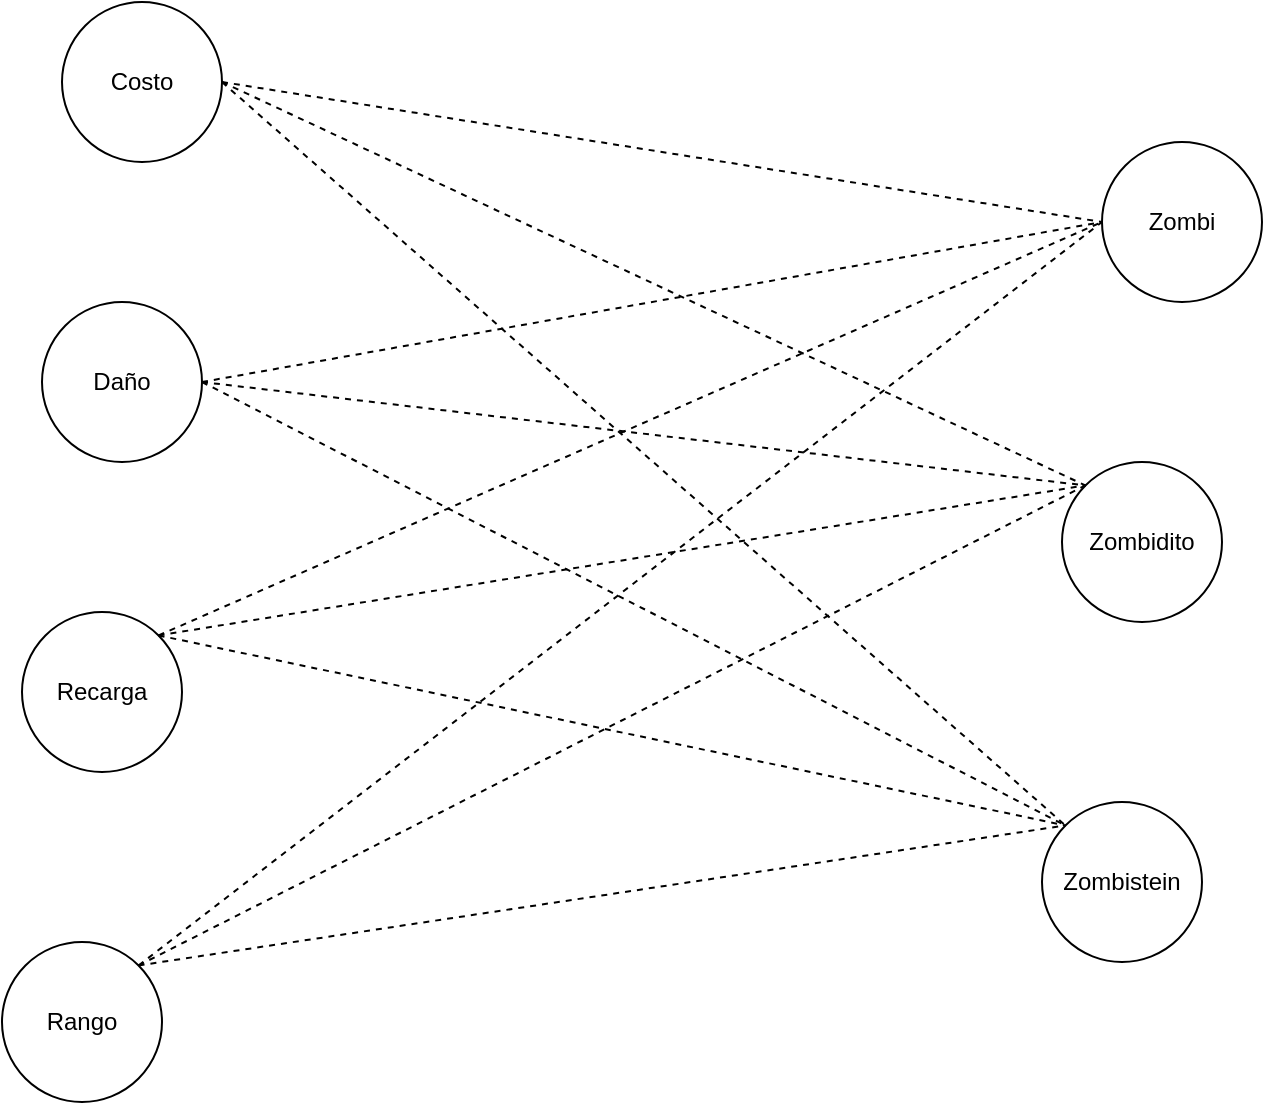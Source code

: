 <mxfile version="26.0.16">
  <diagram name="Página-1" id="N52oSTAf-MjPNaZFpWv6">
    <mxGraphModel dx="1489" dy="807" grid="1" gridSize="10" guides="1" tooltips="1" connect="1" arrows="1" fold="1" page="1" pageScale="1" pageWidth="1100" pageHeight="850" math="0" shadow="0">
      <root>
        <mxCell id="0" />
        <mxCell id="1" parent="0" />
        <mxCell id="4yH4pPxnlcYFRDyU3dYg-1" value="Costo" style="ellipse;whiteSpace=wrap;html=1;aspect=fixed;" vertex="1" parent="1">
          <mxGeometry x="220" y="80" width="80" height="80" as="geometry" />
        </mxCell>
        <mxCell id="4yH4pPxnlcYFRDyU3dYg-2" value="Recarga" style="ellipse;whiteSpace=wrap;html=1;aspect=fixed;" vertex="1" parent="1">
          <mxGeometry x="200" y="385" width="80" height="80" as="geometry" />
        </mxCell>
        <mxCell id="4yH4pPxnlcYFRDyU3dYg-3" value="Daño" style="ellipse;whiteSpace=wrap;html=1;aspect=fixed;" vertex="1" parent="1">
          <mxGeometry x="210" y="230" width="80" height="80" as="geometry" />
        </mxCell>
        <mxCell id="4yH4pPxnlcYFRDyU3dYg-4" value="Rango" style="ellipse;whiteSpace=wrap;html=1;aspect=fixed;" vertex="1" parent="1">
          <mxGeometry x="190" y="550" width="80" height="80" as="geometry" />
        </mxCell>
        <mxCell id="4yH4pPxnlcYFRDyU3dYg-5" value="Zombi" style="ellipse;whiteSpace=wrap;html=1;aspect=fixed;" vertex="1" parent="1">
          <mxGeometry x="740" y="150" width="80" height="80" as="geometry" />
        </mxCell>
        <mxCell id="4yH4pPxnlcYFRDyU3dYg-6" value="Zombidito" style="ellipse;whiteSpace=wrap;html=1;aspect=fixed;" vertex="1" parent="1">
          <mxGeometry x="720" y="310" width="80" height="80" as="geometry" />
        </mxCell>
        <mxCell id="4yH4pPxnlcYFRDyU3dYg-7" value="Zombistein" style="ellipse;whiteSpace=wrap;html=1;aspect=fixed;" vertex="1" parent="1">
          <mxGeometry x="710" y="480" width="80" height="80" as="geometry" />
        </mxCell>
        <mxCell id="4yH4pPxnlcYFRDyU3dYg-8" value="" style="endArrow=none;dashed=1;html=1;rounded=0;entryX=0;entryY=0.5;entryDx=0;entryDy=0;exitX=1;exitY=0.5;exitDx=0;exitDy=0;" edge="1" parent="1" source="4yH4pPxnlcYFRDyU3dYg-1" target="4yH4pPxnlcYFRDyU3dYg-5">
          <mxGeometry width="50" height="50" relative="1" as="geometry">
            <mxPoint x="300" y="130" as="sourcePoint" />
            <mxPoint x="350" y="80" as="targetPoint" />
          </mxGeometry>
        </mxCell>
        <mxCell id="4yH4pPxnlcYFRDyU3dYg-9" value="" style="endArrow=none;dashed=1;html=1;rounded=0;entryX=0;entryY=0.5;entryDx=0;entryDy=0;exitX=1;exitY=0.5;exitDx=0;exitDy=0;" edge="1" parent="1" source="4yH4pPxnlcYFRDyU3dYg-3" target="4yH4pPxnlcYFRDyU3dYg-5">
          <mxGeometry width="50" height="50" relative="1" as="geometry">
            <mxPoint x="540" y="290" as="sourcePoint" />
            <mxPoint x="590" y="240" as="targetPoint" />
          </mxGeometry>
        </mxCell>
        <mxCell id="4yH4pPxnlcYFRDyU3dYg-10" value="" style="endArrow=none;dashed=1;html=1;rounded=0;exitX=1;exitY=0.5;exitDx=0;exitDy=0;entryX=0;entryY=0;entryDx=0;entryDy=0;" edge="1" parent="1" source="4yH4pPxnlcYFRDyU3dYg-3" target="4yH4pPxnlcYFRDyU3dYg-6">
          <mxGeometry width="50" height="50" relative="1" as="geometry">
            <mxPoint x="310" y="260" as="sourcePoint" />
            <mxPoint x="360" y="210" as="targetPoint" />
          </mxGeometry>
        </mxCell>
        <mxCell id="4yH4pPxnlcYFRDyU3dYg-11" value="" style="endArrow=none;dashed=1;html=1;rounded=0;entryX=0;entryY=0;entryDx=0;entryDy=0;exitX=1;exitY=0;exitDx=0;exitDy=0;" edge="1" parent="1" source="4yH4pPxnlcYFRDyU3dYg-2" target="4yH4pPxnlcYFRDyU3dYg-6">
          <mxGeometry width="50" height="50" relative="1" as="geometry">
            <mxPoint x="610" y="440" as="sourcePoint" />
            <mxPoint x="660" y="390" as="targetPoint" />
          </mxGeometry>
        </mxCell>
        <mxCell id="4yH4pPxnlcYFRDyU3dYg-13" value="" style="endArrow=none;dashed=1;html=1;rounded=0;exitX=1;exitY=0.5;exitDx=0;exitDy=0;entryX=0;entryY=0;entryDx=0;entryDy=0;" edge="1" parent="1" source="4yH4pPxnlcYFRDyU3dYg-1" target="4yH4pPxnlcYFRDyU3dYg-6">
          <mxGeometry width="50" height="50" relative="1" as="geometry">
            <mxPoint x="460" y="430" as="sourcePoint" />
            <mxPoint x="510" y="380" as="targetPoint" />
          </mxGeometry>
        </mxCell>
        <mxCell id="4yH4pPxnlcYFRDyU3dYg-14" value="" style="endArrow=none;dashed=1;html=1;rounded=0;entryX=0;entryY=0;entryDx=0;entryDy=0;exitX=1;exitY=0;exitDx=0;exitDy=0;" edge="1" parent="1" source="4yH4pPxnlcYFRDyU3dYg-4" target="4yH4pPxnlcYFRDyU3dYg-7">
          <mxGeometry width="50" height="50" relative="1" as="geometry">
            <mxPoint x="470" y="440" as="sourcePoint" />
            <mxPoint x="520" y="390" as="targetPoint" />
          </mxGeometry>
        </mxCell>
        <mxCell id="4yH4pPxnlcYFRDyU3dYg-15" value="" style="endArrow=none;dashed=1;html=1;rounded=0;exitX=1;exitY=0;exitDx=0;exitDy=0;entryX=0;entryY=0;entryDx=0;entryDy=0;" edge="1" parent="1" source="4yH4pPxnlcYFRDyU3dYg-2" target="4yH4pPxnlcYFRDyU3dYg-7">
          <mxGeometry width="50" height="50" relative="1" as="geometry">
            <mxPoint x="480" y="450" as="sourcePoint" />
            <mxPoint x="530" y="400" as="targetPoint" />
          </mxGeometry>
        </mxCell>
        <mxCell id="4yH4pPxnlcYFRDyU3dYg-16" value="" style="endArrow=none;dashed=1;html=1;rounded=0;exitX=1;exitY=0.5;exitDx=0;exitDy=0;entryX=0;entryY=0;entryDx=0;entryDy=0;" edge="1" parent="1" source="4yH4pPxnlcYFRDyU3dYg-1" target="4yH4pPxnlcYFRDyU3dYg-7">
          <mxGeometry width="50" height="50" relative="1" as="geometry">
            <mxPoint x="580" y="80" as="sourcePoint" />
            <mxPoint x="630" y="30" as="targetPoint" />
          </mxGeometry>
        </mxCell>
        <mxCell id="4yH4pPxnlcYFRDyU3dYg-24" value="" style="endArrow=none;dashed=1;html=1;rounded=0;exitX=1;exitY=0;exitDx=0;exitDy=0;entryX=0;entryY=0;entryDx=0;entryDy=0;" edge="1" parent="1" source="4yH4pPxnlcYFRDyU3dYg-4" target="4yH4pPxnlcYFRDyU3dYg-6">
          <mxGeometry width="50" height="50" relative="1" as="geometry">
            <mxPoint x="940" y="360" as="sourcePoint" />
            <mxPoint x="990" y="310" as="targetPoint" />
          </mxGeometry>
        </mxCell>
        <mxCell id="4yH4pPxnlcYFRDyU3dYg-25" value="" style="endArrow=none;dashed=1;html=1;rounded=0;exitX=1;exitY=0;exitDx=0;exitDy=0;entryX=0;entryY=0.5;entryDx=0;entryDy=0;" edge="1" parent="1" source="4yH4pPxnlcYFRDyU3dYg-4" target="4yH4pPxnlcYFRDyU3dYg-5">
          <mxGeometry width="50" height="50" relative="1" as="geometry">
            <mxPoint x="950" y="370" as="sourcePoint" />
            <mxPoint x="1000" y="320" as="targetPoint" />
          </mxGeometry>
        </mxCell>
        <mxCell id="4yH4pPxnlcYFRDyU3dYg-26" value="" style="endArrow=none;dashed=1;html=1;rounded=0;exitX=1;exitY=0;exitDx=0;exitDy=0;entryX=0;entryY=0.5;entryDx=0;entryDy=0;" edge="1" parent="1" source="4yH4pPxnlcYFRDyU3dYg-2" target="4yH4pPxnlcYFRDyU3dYg-5">
          <mxGeometry width="50" height="50" relative="1" as="geometry">
            <mxPoint x="960" y="380" as="sourcePoint" />
            <mxPoint x="1010" y="330" as="targetPoint" />
          </mxGeometry>
        </mxCell>
        <mxCell id="4yH4pPxnlcYFRDyU3dYg-27" value="" style="endArrow=none;dashed=1;html=1;rounded=0;exitX=1;exitY=0.5;exitDx=0;exitDy=0;entryX=0;entryY=0;entryDx=0;entryDy=0;" edge="1" parent="1" source="4yH4pPxnlcYFRDyU3dYg-3" target="4yH4pPxnlcYFRDyU3dYg-7">
          <mxGeometry width="50" height="50" relative="1" as="geometry">
            <mxPoint x="970" y="390" as="sourcePoint" />
            <mxPoint x="1020" y="340" as="targetPoint" />
          </mxGeometry>
        </mxCell>
      </root>
    </mxGraphModel>
  </diagram>
</mxfile>

